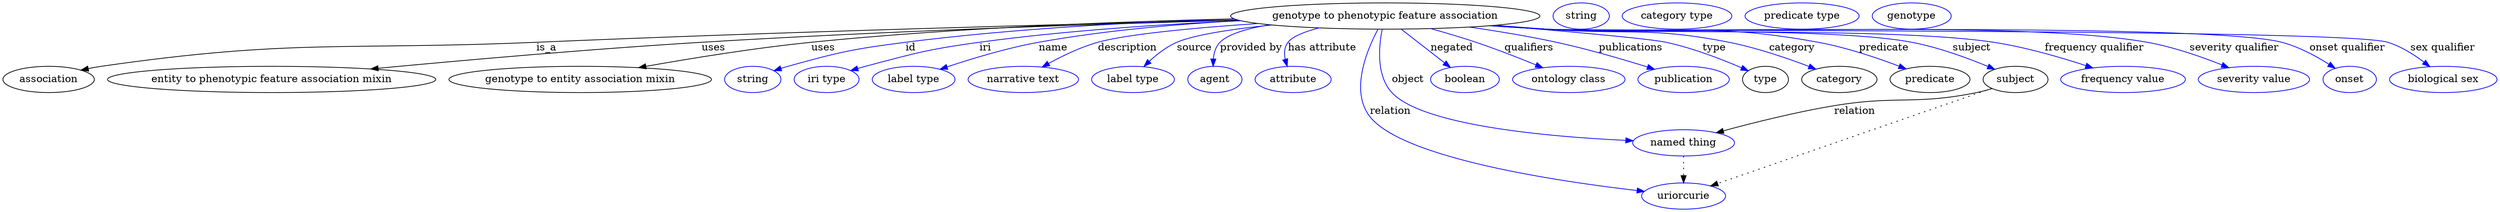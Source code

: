 digraph {
	graph [bb="0,0,3408.8,283"];
	node [label="\N"];
	"genotype to phenotypic feature association"	[height=0.5,
		label="genotype to phenotypic feature association",
		pos="1890.4,265",
		width=5.8675];
	association	[height=0.5,
		pos="62.394,178",
		width=1.7332];
	"genotype to phenotypic feature association" -> association	[label=is_a,
		lp="743.39,221.5",
		pos="e,106.71,190.76 1689.2,259.48 1457.7,253.91 1066,243.4 729.39,229 464.79,217.68 396.52,233.91 134.39,196 128.61,195.16 122.61,194.09 \
116.65,192.88"];
	"entity to phenotypic feature association mixin"	[height=0.5,
		pos="367.39,178",
		width=6.2286];
	"genotype to phenotypic feature association" -> "entity to phenotypic feature association mixin"	[label=uses,
		lp="971.89,221.5",
		pos="e,503.01,192.37 1690.1,259.25 1500.7,254.11 1208.5,244.49 955.39,229 804.48,219.76 632.17,204.56 513.27,193.34"];
	"genotype to entity association mixin"	[height=0.5,
		pos="789.39,178",
		width=4.9829];
	"genotype to phenotypic feature association" -> "genotype to entity association mixin"	[label=uses,
		lp="1121.9,221.5",
		pos="e,869.27,194.18 1683.7,261.12 1525.2,257.38 1301,248.77 1105.4,229 1028.7,221.25 942.24,207.2 879.18,195.96"];
	id	[color=blue,
		height=0.5,
		label=string,
		pos="1025.4,178",
		width=1.0652];
	"genotype to phenotypic feature association" -> id	[color=blue,
		label=id,
		lp="1241.4,221.5",
		pos="e,1054.4,189.99 1684.7,260.87 1555.1,256.97 1384.4,248.27 1234.4,229 1161.9,219.7 1143.8,215.57 1073.4,196 1070.3,195.14 1067.1,\
194.17 1063.9,193.15",
		style=solid];
	iri	[color=blue,
		height=0.5,
		label="iri type",
		pos="1126.4,178",
		width=1.2277];
	"genotype to phenotypic feature association" -> iri	[color=blue,
		label=iri,
		lp="1343.4,221.5",
		pos="e,1159.3,190.13 1693.2,258.54 1586.9,253.85 1453.5,245.13 1335.4,229 1265.2,219.41 1247.9,214.18 1179.4,196 1176,195.11 1172.5,194.12 \
1169.1,193.1",
		style=solid];
	name	[color=blue,
		height=0.5,
		label="label type",
		pos="1245.4,178",
		width=1.5707];
	"genotype to phenotypic feature association" -> name	[color=blue,
		label=name,
		lp="1436.4,221.5",
		pos="e,1281.6,191.99 1692.3,258.69 1606.9,254 1506.2,245.26 1416.4,229 1373.2,221.18 1325.3,206.65 1291.2,195.26",
		style=solid];
	description	[color=blue,
		height=0.5,
		label="narrative text",
		pos="1395.4,178",
		width=2.0943];
	"genotype to phenotypic feature association" -> description	[color=blue,
		label=description,
		lp="1537.9,221.5",
		pos="e,1421.2,194.95 1716.5,254.74 1631.2,248.94 1538.2,240.39 1497.4,229 1473.9,222.44 1449.3,210.53 1430.1,199.99",
		style=solid];
	source	[color=blue,
		height=0.5,
		label="label type",
		pos="1545.4,178",
		width=1.5707];
	"genotype to phenotypic feature association" -> source	[color=blue,
		label=source,
		lp="1629.4,221.5",
		pos="e,1560.5,195.85 1735.3,252.72 1681.9,247.19 1629.5,239.42 1605.4,229 1591.5,222.99 1578.3,212.72 1567.9,203.05",
		style=solid];
	"provided by"	[color=blue,
		height=0.5,
		label=agent,
		pos="1657.4,178",
		width=1.0291];
	"genotype to phenotypic feature association" -> "provided by"	[color=blue,
		label="provided by",
		lp="1706.9,221.5",
		pos="e,1655.1,196.06 1732,253.06 1701.5,247.88 1675.5,240.24 1664.4,229 1658.5,223.03 1656,214.54 1655.3,206.25",
		style=solid];
	"has attribute"	[color=blue,
		height=0.5,
		label=attribute,
		pos="1764.4,178",
		width=1.4443];
	"genotype to phenotypic feature association" -> "has attribute"	[color=blue,
		label="has attribute",
		lp="1804.4,221.5",
		pos="e,1756.3,195.91 1799.6,248.68 1780.1,243.52 1763.6,236.99 1757.4,229 1752.3,222.39 1752,213.77 1753.6,205.56",
		style=solid];
	object	[color=blue,
		height=0.5,
		label="named thing",
		pos="2297.4,91",
		width=1.9318];
	"genotype to phenotypic feature association" -> object	[color=blue,
		label=object,
		lp="1921.4,178",
		pos="e,2228.5,93.958 1886.2,246.75 1881.6,223.82 1877.8,183.47 1899.4,160 1941.3,114.45 2114.8,99.385 2218.4,94.421",
		style=solid];
	relation	[color=blue,
		height=0.5,
		label=uriorcurie,
		pos="2297.4,18",
		width=1.5887];
	"genotype to phenotypic feature association" -> relation	[color=blue,
		label=relation,
		lp="1897.4,134.5",
		pos="e,2243.9,24.434 1880.4,246.79 1865.4,218.63 1841.9,162.31 1869.4,127 1913.9,69.898 2125.8,38.261 2233.8,25.6",
		style=solid];
	negated	[color=blue,
		height=0.5,
		label=boolean,
		pos="1999.4,178",
		width=1.2999];
	"genotype to phenotypic feature association" -> negated	[color=blue,
		label=negated,
		lp="1981.4,221.5",
		pos="e,1979.5,194.54 1912.2,247 1929.2,233.73 1953,215.18 1971.4,200.81",
		style=solid];
	qualifiers	[color=blue,
		height=0.5,
		label="ontology class",
		pos="2140.4,178",
		width=2.1304];
	"genotype to phenotypic feature association" -> qualifiers	[color=blue,
		label=qualifiers,
		lp="2086.9,221.5",
		pos="e,2105.2,194.1 1952.6,247.79 1972.5,242.25 1994.5,235.74 2014.4,229 2041.7,219.75 2071.8,207.89 2095.7,198.04",
		style=solid];
	publications	[color=blue,
		height=0.5,
		label=publication,
		pos="2297.4,178",
		width=1.7332];
	"genotype to phenotypic feature association" -> publications	[color=blue,
		label=publications,
		lp="2226.4,221.5",
		pos="e,2257.9,192.03 2005.5,249.89 2043.6,244.4 2086,237.39 2124.4,229 2166.7,219.78 2213.8,205.92 2248.1,195.13",
		style=solid];
	type	[height=0.5,
		pos="2409.4,178",
		width=0.86659];
	"genotype to phenotypic feature association" -> type	[color=blue,
		label=type,
		lp="2340.4,221.5",
		pos="e,2385.6,190.14 2039.3,252.19 2137.2,244.13 2251.3,234.02 2274.4,229 2310.3,221.19 2349.5,205.87 2376.3,194.24",
		style=solid];
	category	[height=0.5,
		pos="2510.4,178",
		width=1.4263];
	"genotype to phenotypic feature association" -> category	[color=blue,
		label=category,
		lp="2446.9,221.5",
		pos="e,2478.5,192.21 2040.8,252.34 2064.4,250.53 2088.6,248.7 2111.4,247 2222,238.75 2251.6,250.71 2360.4,229 2398,221.5 2439.2,207.29 \
2468.9,195.93",
		style=solid];
	predicate	[height=0.5,
		pos="2634.4,178",
		width=1.5165];
	"genotype to phenotypic feature association" -> predicate	[color=blue,
		label=predicate,
		lp="2572.4,221.5",
		pos="e,2601.9,192.55 2037.8,252.08 2062.3,250.26 2087.6,248.49 2111.4,247 2276.2,236.67 2320.1,259.06 2482.4,229 2520.6,221.92 2562.4,\
207.66 2592.5,196.17",
		style=solid];
	subject	[height=0.5,
		pos="2751.4,178",
		width=1.2277];
	"genotype to phenotypic feature association" -> subject	[color=blue,
		label=subject,
		lp="2692.4,221.5",
		pos="e,2723.2,191.88 2036,251.96 2061.1,250.12 2087,248.38 2111.4,247 2222.2,240.74 2501.4,249.78 2610.4,229 2646.6,222.1 2685.9,207.51 \
2713.8,195.86",
		style=solid];
	"frequency qualifier"	[color=blue,
		height=0.5,
		label="frequency value",
		pos="2898.4,178",
		width=2.3651];
	"genotype to phenotypic feature association" -> "frequency qualifier"	[color=blue,
		label="frequency qualifier",
		lp="2859.4,221.5",
		pos="e,2857.1,193.88 2035.1,251.88 2060.5,250.04 2086.7,248.31 2111.4,247 2247,239.79 2588.1,249.72 2722.4,229 2765.3,222.39 2812.5,208.61 \
2847.2,197.18",
		style=solid];
	"severity qualifier"	[color=blue,
		height=0.5,
		label="severity value",
		pos="3077.4,178",
		width=2.1123];
	"genotype to phenotypic feature association" -> "severity qualifier"	[color=blue,
		label="severity qualifier",
		lp="3050.4,221.5",
		pos="e,3043.1,194.12 2034.2,251.79 2059.9,249.94 2086.4,248.23 2111.4,247 2293.4,238.01 2751.9,260.9 2931.4,229 2966.8,222.7 3005.3,209.25 \
3033.8,197.88",
		style=solid];
	"onset qualifier"	[color=blue,
		height=0.5,
		label=onset,
		pos="3207.4,178",
		width=1.011];
	"genotype to phenotypic feature association" -> "onset qualifier"	[color=blue,
		label="onset qualifier",
		lp="3204.9,221.5",
		pos="e,3187.8,193.32 2033.6,251.75 2059.5,249.89 2086.2,248.19 2111.4,247 2222.8,241.72 3007.5,257.45 3115.4,229 3138.3,222.96 3161.7,\
210.12 3179.2,198.96",
		style=solid];
	"sex qualifier"	[color=blue,
		height=0.5,
		label="biological sex",
		pos="3335.4,178",
		width=2.0401];
	"genotype to phenotypic feature association" -> "sex qualifier"	[color=blue,
		label="sex qualifier",
		lp="3335.4,221.5",
		pos="e,3317.2,195.49 2033.3,251.73 2059.3,249.86 2086.1,248.17 2111.4,247 2175.2,244.05 3199.4,247.98 3260.4,229 3278.2,223.45 3295.7,\
212.22 3309.3,201.81",
		style=solid];
	object -> relation	[pos="e,2297.4,36.029 2297.4,72.813 2297.4,64.789 2297.4,55.047 2297.4,46.069",
		style=dotted];
	association_type	[color=blue,
		height=0.5,
		label=string,
		pos="2158.4,265",
		width=1.0652];
	association_category	[color=blue,
		height=0.5,
		label="category type",
		pos="2289.4,265",
		width=2.0762];
	"genotype to phenotypic feature association_predicate"	[color=blue,
		height=0.5,
		label="predicate type",
		pos="2460.4,265",
		width=2.1665];
	subject -> object	[label=relation,
		lp="2531.4,134.5",
		pos="e,2342,104.83 2719.5,165.52 2712.6,163.4 2705.3,161.41 2698.4,160 2613.1,142.6 2589.2,156.3 2503.4,142 2451.4,133.34 2393.1,118.72 \
2351.9,107.53"];
	subject -> relation	[pos="e,2334.4,31.893 2718.7,165.64 2639.4,138.02 2436.2,67.304 2344.1,35.24",
		style=dotted];
	"genotype to phenotypic feature association_subject"	[color=blue,
		height=0.5,
		label=genotype,
		pos="2610.4,265",
		width=1.4985];
}
